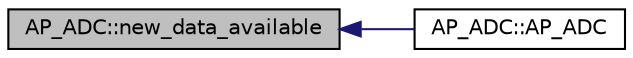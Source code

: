 digraph "AP_ADC::new_data_available"
{
 // INTERACTIVE_SVG=YES
  edge [fontname="Helvetica",fontsize="10",labelfontname="Helvetica",labelfontsize="10"];
  node [fontname="Helvetica",fontsize="10",shape=record];
  rankdir="LR";
  Node1 [label="AP_ADC::new_data_available",height=0.2,width=0.4,color="black", fillcolor="grey75", style="filled", fontcolor="black"];
  Node1 -> Node2 [dir="back",color="midnightblue",fontsize="10",style="solid",fontname="Helvetica"];
  Node2 [label="AP_ADC::AP_ADC",height=0.2,width=0.4,color="black", fillcolor="white", style="filled",URL="$classAP__ADC.html#a5666c75df84871939288fb4d3da4e090"];
}
